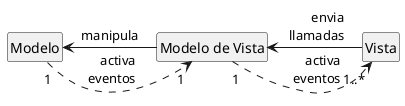 @startuml
class "Modelo" as model
class "Vista" as view 
class "Modelo de Vista" as view_model

view-right->view_model:envia\r llamadas
view"1..*"<.left."1"view_model:activa\r eventos
view_model-right->model:manipula
view_model"1"<.left."1"model:activa\r eventos

hide empty members   
hide circle
skinparam classAttributeIconSize 0
@enduml